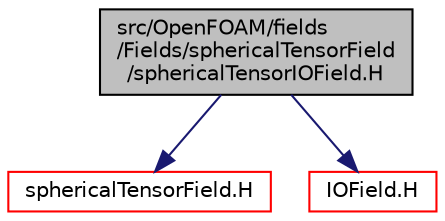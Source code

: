digraph "src/OpenFOAM/fields/Fields/sphericalTensorField/sphericalTensorIOField.H"
{
  bgcolor="transparent";
  edge [fontname="Helvetica",fontsize="10",labelfontname="Helvetica",labelfontsize="10"];
  node [fontname="Helvetica",fontsize="10",shape=record];
  Node0 [label="src/OpenFOAM/fields\l/Fields/sphericalTensorField\l/sphericalTensorIOField.H",height=0.2,width=0.4,color="black", fillcolor="grey75", style="filled", fontcolor="black"];
  Node0 -> Node1 [color="midnightblue",fontsize="10",style="solid",fontname="Helvetica"];
  Node1 [label="sphericalTensorField.H",height=0.2,width=0.4,color="red",URL="$a10388.html"];
  Node0 -> Node102 [color="midnightblue",fontsize="10",style="solid",fontname="Helvetica"];
  Node102 [label="IOField.H",height=0.2,width=0.4,color="red",URL="$a09758.html"];
}
